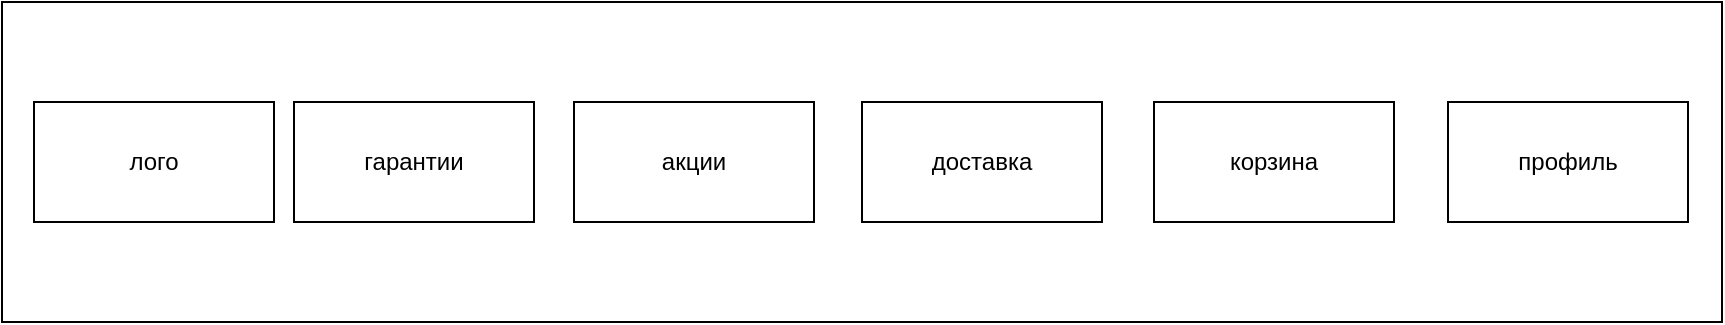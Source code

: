 <mxfile>
    <diagram id="vg1rt8mkGFnTeTB0TLAk" name="Component Tree">
        <mxGraphModel dx="1970" dy="803" grid="1" gridSize="10" guides="1" tooltips="1" connect="1" arrows="1" fold="1" page="1" pageScale="1" pageWidth="827" pageHeight="1169" math="0" shadow="0">
            <root>
                <mxCell id="0"/>
                <mxCell id="1" parent="0"/>
                <mxCell id="2" value="" style="rounded=0;whiteSpace=wrap;html=1;" vertex="1" parent="1">
                    <mxGeometry x="-16" y="60" width="860" height="160" as="geometry"/>
                </mxCell>
                <mxCell id="3" value="гарантии" style="rounded=0;whiteSpace=wrap;html=1;" vertex="1" parent="1">
                    <mxGeometry x="130" y="110" width="120" height="60" as="geometry"/>
                </mxCell>
                <mxCell id="4" value="акции" style="rounded=0;whiteSpace=wrap;html=1;" vertex="1" parent="1">
                    <mxGeometry x="270" y="110" width="120" height="60" as="geometry"/>
                </mxCell>
                <mxCell id="5" value="доставка" style="rounded=0;whiteSpace=wrap;html=1;" vertex="1" parent="1">
                    <mxGeometry x="414" y="110" width="120" height="60" as="geometry"/>
                </mxCell>
                <mxCell id="6" value="корзина" style="rounded=0;whiteSpace=wrap;html=1;" vertex="1" parent="1">
                    <mxGeometry x="560" y="110" width="120" height="60" as="geometry"/>
                </mxCell>
                <mxCell id="7" value="профиль" style="rounded=0;whiteSpace=wrap;html=1;" vertex="1" parent="1">
                    <mxGeometry x="707" y="110" width="120" height="60" as="geometry"/>
                </mxCell>
                <mxCell id="8" value="лого" style="rounded=0;whiteSpace=wrap;html=1;" vertex="1" parent="1">
                    <mxGeometry y="110" width="120" height="60" as="geometry"/>
                </mxCell>
            </root>
        </mxGraphModel>
    </diagram>
</mxfile>